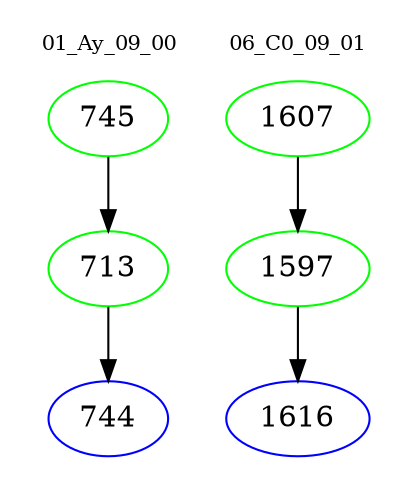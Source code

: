 digraph{
subgraph cluster_0 {
color = white
label = "01_Ay_09_00";
fontsize=10;
T0_745 [label="745", color="green"]
T0_745 -> T0_713 [color="black"]
T0_713 [label="713", color="green"]
T0_713 -> T0_744 [color="black"]
T0_744 [label="744", color="blue"]
}
subgraph cluster_1 {
color = white
label = "06_C0_09_01";
fontsize=10;
T1_1607 [label="1607", color="green"]
T1_1607 -> T1_1597 [color="black"]
T1_1597 [label="1597", color="green"]
T1_1597 -> T1_1616 [color="black"]
T1_1616 [label="1616", color="blue"]
}
}
